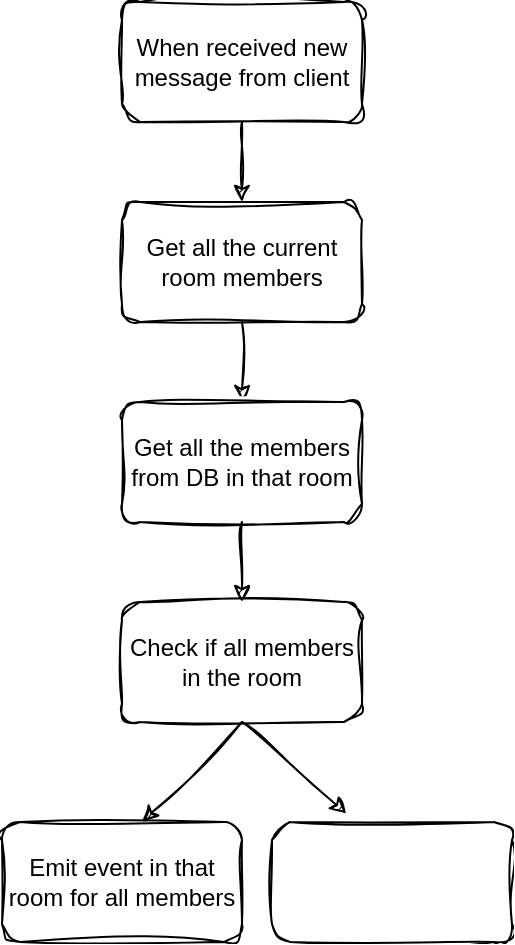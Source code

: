 <mxfile>
    <diagram id="cI4C_KSK5mtoWWm0VV1s" name="Page-1">
        <mxGraphModel dx="1145" dy="3593" grid="1" gridSize="10" guides="1" tooltips="1" connect="1" arrows="1" fold="1" page="1" pageScale="1" pageWidth="850" pageHeight="1100" math="0" shadow="0">
            <root>
                <mxCell id="0"/>
                <mxCell id="1" parent="0"/>
                <mxCell id="4" value="" style="edgeStyle=none;html=1;sketch=1;curveFitting=1;jiggle=2;" edge="1" parent="1" source="2" target="3">
                    <mxGeometry relative="1" as="geometry"/>
                </mxCell>
                <mxCell id="2" value="When received new message from client" style="rounded=1;whiteSpace=wrap;html=1;sketch=1;curveFitting=1;jiggle=2;" vertex="1" parent="1">
                    <mxGeometry x="365" y="-1320" width="120" height="60" as="geometry"/>
                </mxCell>
                <mxCell id="6" value="" style="edgeStyle=none;html=1;sketch=1;curveFitting=1;jiggle=2;" edge="1" parent="1" source="3" target="5">
                    <mxGeometry relative="1" as="geometry"/>
                </mxCell>
                <mxCell id="3" value="Get all the current room members" style="whiteSpace=wrap;html=1;rounded=1;sketch=1;curveFitting=1;jiggle=2;" vertex="1" parent="1">
                    <mxGeometry x="365" y="-1220" width="120" height="60" as="geometry"/>
                </mxCell>
                <mxCell id="8" value="" style="edgeStyle=none;html=1;sketch=1;curveFitting=1;jiggle=2;" edge="1" parent="1" source="5" target="7">
                    <mxGeometry relative="1" as="geometry"/>
                </mxCell>
                <mxCell id="5" value="Get all the members from DB in that room" style="whiteSpace=wrap;html=1;rounded=1;sketch=1;curveFitting=1;jiggle=2;" vertex="1" parent="1">
                    <mxGeometry x="365" y="-1120" width="120" height="60" as="geometry"/>
                </mxCell>
                <mxCell id="7" value="Check if all members in the room" style="whiteSpace=wrap;html=1;rounded=1;sketch=1;curveFitting=1;jiggle=2;" vertex="1" parent="1">
                    <mxGeometry x="365" y="-1020" width="120" height="60" as="geometry"/>
                </mxCell>
                <mxCell id="9" value="" style="endArrow=classic;html=1;sketch=1;curveFitting=1;jiggle=2;" edge="1" parent="1">
                    <mxGeometry width="50" height="50" relative="1" as="geometry">
                        <mxPoint x="425" y="-960" as="sourcePoint"/>
                        <mxPoint x="375" y="-910" as="targetPoint"/>
                    </mxGeometry>
                </mxCell>
                <mxCell id="10" value="Emit event in that room for all members" style="rounded=1;whiteSpace=wrap;html=1;sketch=1;curveFitting=1;jiggle=2;" vertex="1" parent="1">
                    <mxGeometry x="305" y="-910" width="120" height="60" as="geometry"/>
                </mxCell>
                <mxCell id="12" value="" style="rounded=1;whiteSpace=wrap;html=1;sketch=1;curveFitting=1;jiggle=2;" vertex="1" parent="1">
                    <mxGeometry x="440" y="-910" width="120" height="60" as="geometry"/>
                </mxCell>
                <mxCell id="13" value="" style="endArrow=classic;html=1;exitX=0.5;exitY=1;exitDx=0;exitDy=0;entryX=0.31;entryY=-0.07;entryDx=0;entryDy=0;entryPerimeter=0;sketch=1;curveFitting=1;jiggle=2;" edge="1" parent="1" source="7" target="12">
                    <mxGeometry width="50" height="50" relative="1" as="geometry">
                        <mxPoint x="435" y="-910" as="sourcePoint"/>
                        <mxPoint x="510" y="-950" as="targetPoint"/>
                    </mxGeometry>
                </mxCell>
            </root>
        </mxGraphModel>
    </diagram>
</mxfile>